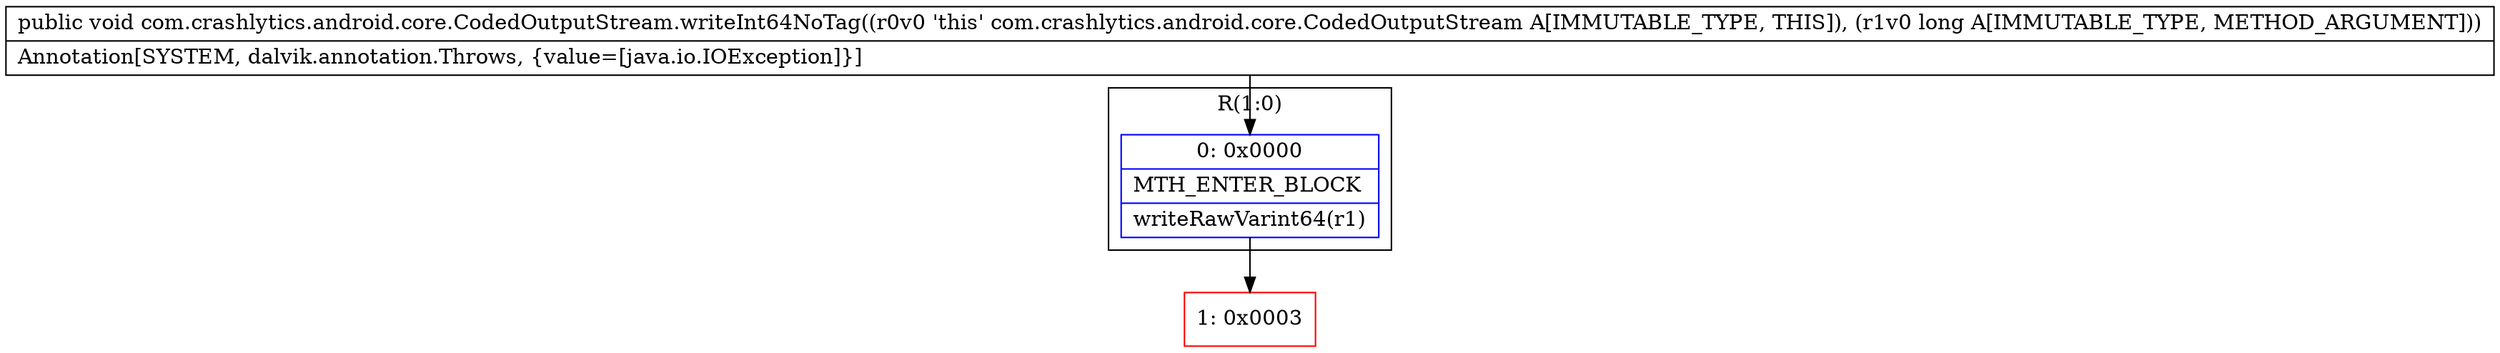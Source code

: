 digraph "CFG forcom.crashlytics.android.core.CodedOutputStream.writeInt64NoTag(J)V" {
subgraph cluster_Region_867597533 {
label = "R(1:0)";
node [shape=record,color=blue];
Node_0 [shape=record,label="{0\:\ 0x0000|MTH_ENTER_BLOCK\l|writeRawVarint64(r1)\l}"];
}
Node_1 [shape=record,color=red,label="{1\:\ 0x0003}"];
MethodNode[shape=record,label="{public void com.crashlytics.android.core.CodedOutputStream.writeInt64NoTag((r0v0 'this' com.crashlytics.android.core.CodedOutputStream A[IMMUTABLE_TYPE, THIS]), (r1v0 long A[IMMUTABLE_TYPE, METHOD_ARGUMENT]))  | Annotation[SYSTEM, dalvik.annotation.Throws, \{value=[java.io.IOException]\}]\l}"];
MethodNode -> Node_0;
Node_0 -> Node_1;
}

